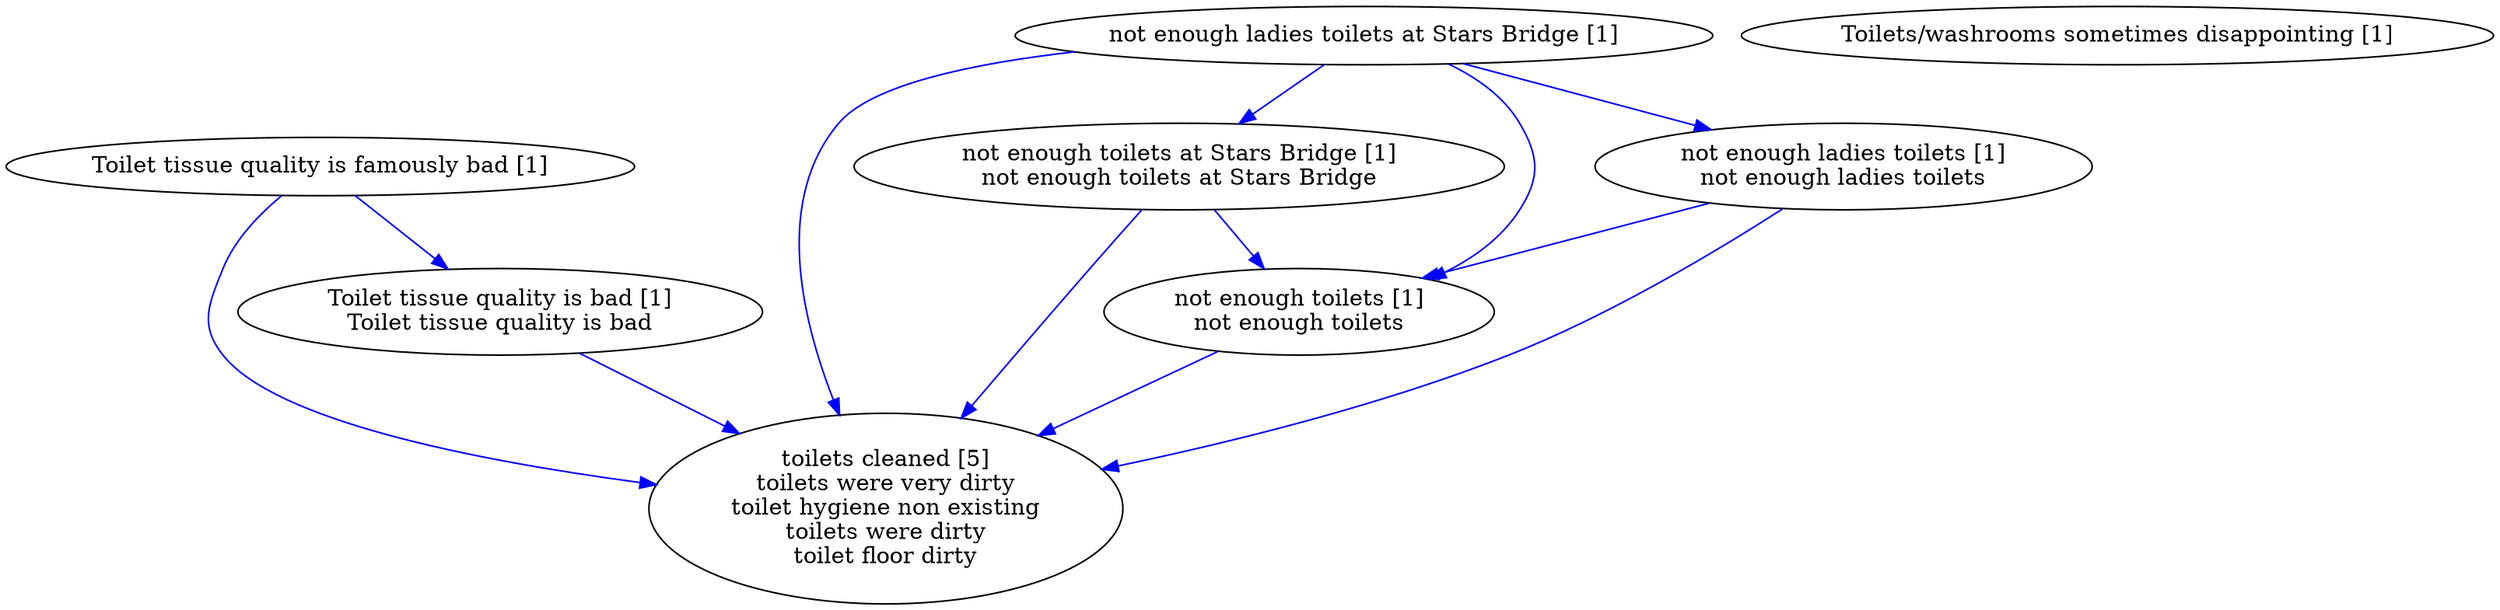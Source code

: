 digraph collapsedGraph {
"toilets cleaned [5]\ntoilets were very dirty\ntoilet hygiene non existing\ntoilets were dirty\ntoilet floor dirty""Toilet tissue quality is famously bad [1]""Toilet tissue quality is bad [1]\nToilet tissue quality is bad""Toilets/washrooms sometimes disappointing [1]""not enough ladies toilets at Stars Bridge [1]""not enough toilets at Stars Bridge [1]\nnot enough toilets at Stars Bridge""not enough toilets [1]\nnot enough toilets""not enough ladies toilets [1]\nnot enough ladies toilets""Toilet tissue quality is famously bad [1]" -> "Toilet tissue quality is bad [1]\nToilet tissue quality is bad" [color=blue]
"not enough ladies toilets at Stars Bridge [1]" -> "not enough toilets at Stars Bridge [1]\nnot enough toilets at Stars Bridge" [color=blue]
"not enough toilets at Stars Bridge [1]\nnot enough toilets at Stars Bridge" -> "not enough toilets [1]\nnot enough toilets" [color=blue]
"not enough ladies toilets at Stars Bridge [1]" -> "not enough ladies toilets [1]\nnot enough ladies toilets" [color=blue]
"not enough ladies toilets [1]\nnot enough ladies toilets" -> "not enough toilets [1]\nnot enough toilets" [color=blue]
"not enough ladies toilets at Stars Bridge [1]" -> "not enough toilets [1]\nnot enough toilets" [color=blue]
"Toilet tissue quality is famously bad [1]" -> "toilets cleaned [5]\ntoilets were very dirty\ntoilet hygiene non existing\ntoilets were dirty\ntoilet floor dirty" [color=blue]
"Toilet tissue quality is bad [1]\nToilet tissue quality is bad" -> "toilets cleaned [5]\ntoilets were very dirty\ntoilet hygiene non existing\ntoilets were dirty\ntoilet floor dirty" [color=blue]
"not enough ladies toilets at Stars Bridge [1]" -> "toilets cleaned [5]\ntoilets were very dirty\ntoilet hygiene non existing\ntoilets were dirty\ntoilet floor dirty" [color=blue]
"not enough toilets at Stars Bridge [1]\nnot enough toilets at Stars Bridge" -> "toilets cleaned [5]\ntoilets were very dirty\ntoilet hygiene non existing\ntoilets were dirty\ntoilet floor dirty" [color=blue]
"not enough toilets [1]\nnot enough toilets" -> "toilets cleaned [5]\ntoilets were very dirty\ntoilet hygiene non existing\ntoilets were dirty\ntoilet floor dirty" [color=blue]
"not enough ladies toilets [1]\nnot enough ladies toilets" -> "toilets cleaned [5]\ntoilets were very dirty\ntoilet hygiene non existing\ntoilets were dirty\ntoilet floor dirty" [color=blue]
}